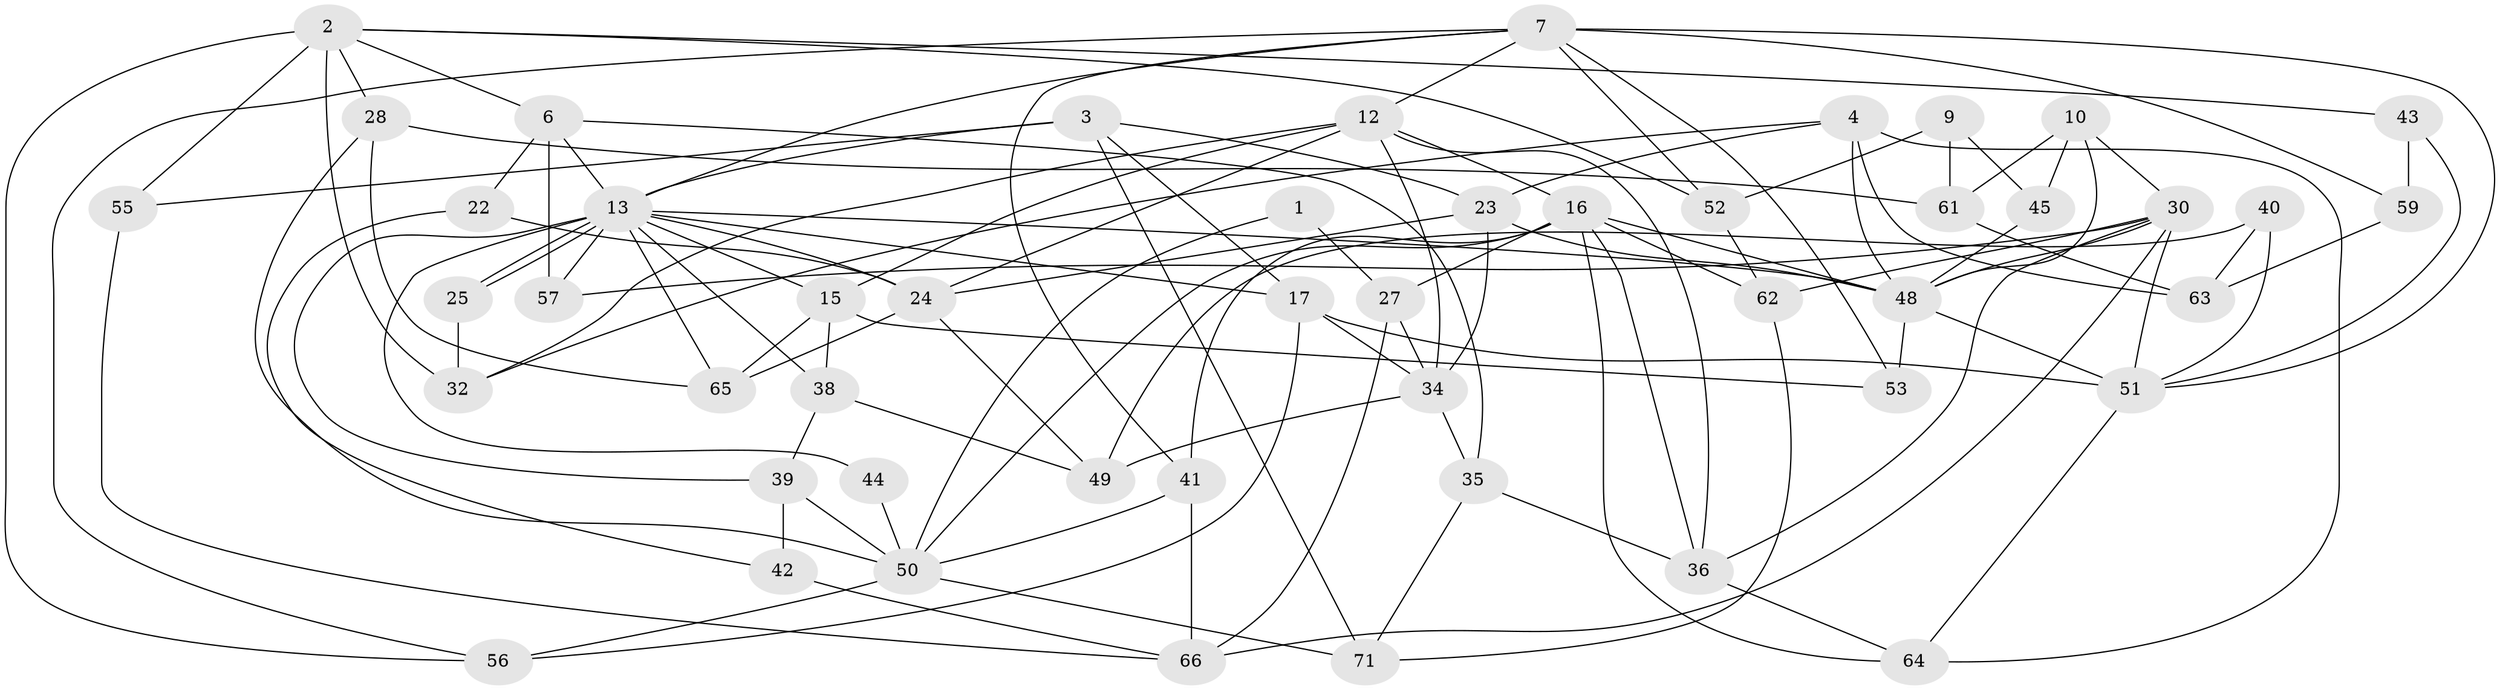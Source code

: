 // original degree distribution, {2: 0.09859154929577464, 4: 0.4225352112676056, 3: 0.2112676056338028, 7: 0.028169014084507043, 5: 0.18309859154929578, 6: 0.04225352112676056, 8: 0.014084507042253521}
// Generated by graph-tools (version 1.1) at 2025/18/03/04/25 18:18:58]
// undirected, 49 vertices, 116 edges
graph export_dot {
graph [start="1"]
  node [color=gray90,style=filled];
  1;
  2 [super="+11"];
  3 [super="+5"];
  4 [super="+19"];
  6;
  7 [super="+14+8"];
  9;
  10;
  12 [super="+46+29"];
  13 [super="+20+60"];
  15 [super="+18"];
  16 [super="+67"];
  17;
  22;
  23 [super="+26"];
  24;
  25;
  27 [super="+33"];
  28 [super="+31"];
  30 [super="+37"];
  32;
  34 [super="+54"];
  35;
  36 [super="+68"];
  38;
  39;
  40;
  41;
  42;
  43;
  44;
  45;
  48 [super="+58"];
  49;
  50 [super="+70"];
  51 [super="+69"];
  52;
  53;
  55;
  56;
  57;
  59;
  61;
  62;
  63;
  64;
  65;
  66;
  71;
  1 -- 27;
  1 -- 50;
  2 -- 32 [weight=2];
  2 -- 6;
  2 -- 56;
  2 -- 52;
  2 -- 55;
  2 -- 43;
  2 -- 28;
  3 -- 55;
  3 -- 13;
  3 -- 17;
  3 -- 23;
  3 -- 71;
  4 -- 64;
  4 -- 23 [weight=2];
  4 -- 32;
  4 -- 63;
  4 -- 48;
  6 -- 57;
  6 -- 22;
  6 -- 35;
  6 -- 13;
  7 -- 41;
  7 -- 56;
  7 -- 59;
  7 -- 53;
  7 -- 52;
  7 -- 13;
  7 -- 12;
  7 -- 51;
  9 -- 45;
  9 -- 52;
  9 -- 61;
  10 -- 61;
  10 -- 45;
  10 -- 30;
  10 -- 48;
  12 -- 24;
  12 -- 32;
  12 -- 16;
  12 -- 36;
  12 -- 15;
  12 -- 34;
  13 -- 57;
  13 -- 25;
  13 -- 25;
  13 -- 44;
  13 -- 17;
  13 -- 24;
  13 -- 65;
  13 -- 38;
  13 -- 39;
  13 -- 48;
  13 -- 15;
  15 -- 38;
  15 -- 65;
  15 -- 53;
  16 -- 64;
  16 -- 62;
  16 -- 41;
  16 -- 27;
  16 -- 48;
  16 -- 36;
  16 -- 50;
  17 -- 56;
  17 -- 34;
  17 -- 51;
  22 -- 24;
  22 -- 42;
  23 -- 24;
  23 -- 48;
  23 -- 34;
  24 -- 49;
  24 -- 65;
  25 -- 32;
  27 -- 66;
  27 -- 34;
  28 -- 65;
  28 -- 61;
  28 -- 50;
  30 -- 66;
  30 -- 48;
  30 -- 57 [weight=2];
  30 -- 51;
  30 -- 62;
  30 -- 36;
  34 -- 35;
  34 -- 49;
  35 -- 71;
  35 -- 36;
  36 -- 64;
  38 -- 49;
  38 -- 39;
  39 -- 42;
  39 -- 50;
  40 -- 49;
  40 -- 63;
  40 -- 51;
  41 -- 50;
  41 -- 66;
  42 -- 66;
  43 -- 59;
  43 -- 51;
  44 -- 50;
  45 -- 48;
  48 -- 51;
  48 -- 53;
  50 -- 71;
  50 -- 56;
  51 -- 64;
  52 -- 62;
  55 -- 66;
  59 -- 63;
  61 -- 63;
  62 -- 71;
}
